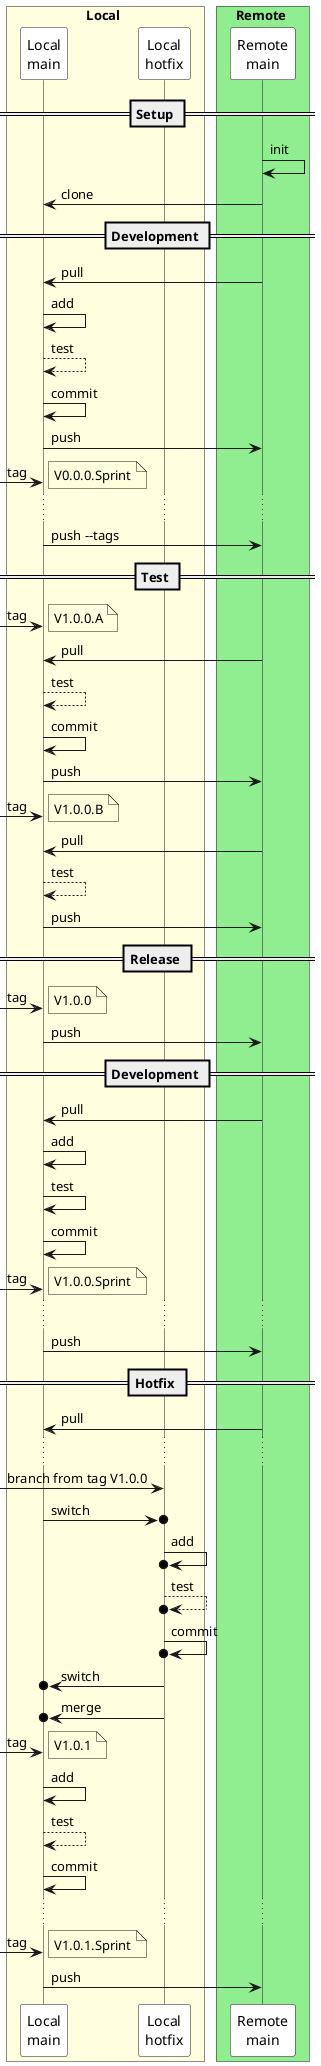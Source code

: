@startuml
skinparam lifelineStrategy solid
skinparam ParticipantPadding 10
skinparam BoxPadding 5

box Local #LightYellow
participant "Local\nmain" as Local #White
participant "Local\nhotfix" as Hotfix #White
end box

box Remote #LightGreen
participant "Remote\nmain" as Remote #White
end box

'skinparam backgroundColor #EEEBDC
'skinparam handwritten true


== Setup ==
Remote -> Remote: init
Remote -> Local: clone

== Development ==
Remote -> Local: pull
Local -> Local: add
Local --> Local: test
Local -> Local: commit
Local -> Remote: push

[-> Local: tag
note right: V0.0.0.Sprint
...
Local -> Remote: push --tags

== Test ==

[-> Local: tag
note right: V1.0.0.A
Remote -> Local: pull
Local --> Local: test
Local -> Local: commit
Local -> Remote: push

[-> Local: tag
note right: V1.0.0.B
Remote -> Local: pull
Local --> Local: test
Local -> Remote: push

== Release ==
[-> Local: tag
note right: V1.0.0
Local -> Remote: push

== Development ==
Remote -> Local: pull
Local -> Local: add
Local -> Local: test
Local -> Local: commit

[-> Local: tag
note right: V1.0.0.Sprint
...
Local -> Remote: push


== Hotfix ==
Remote -> Local: pull
...

[-> Hotfix: branch from tag V1.0.0
Local ->o Hotfix: switch
Hotfix ->o Hotfix: add
Hotfix -->o Hotfix: test
Hotfix ->o Hotfix: commit
Hotfix ->o Local: switch
Hotfix ->o Local: merge
[-> Local: tag
note right: V1.0.1

Local -> Local: add
Local --> Local: test
Local -> Local: commit
...
[-> Local: tag
note right: V1.0.1.Sprint
Local -> Remote: push
@enduml
